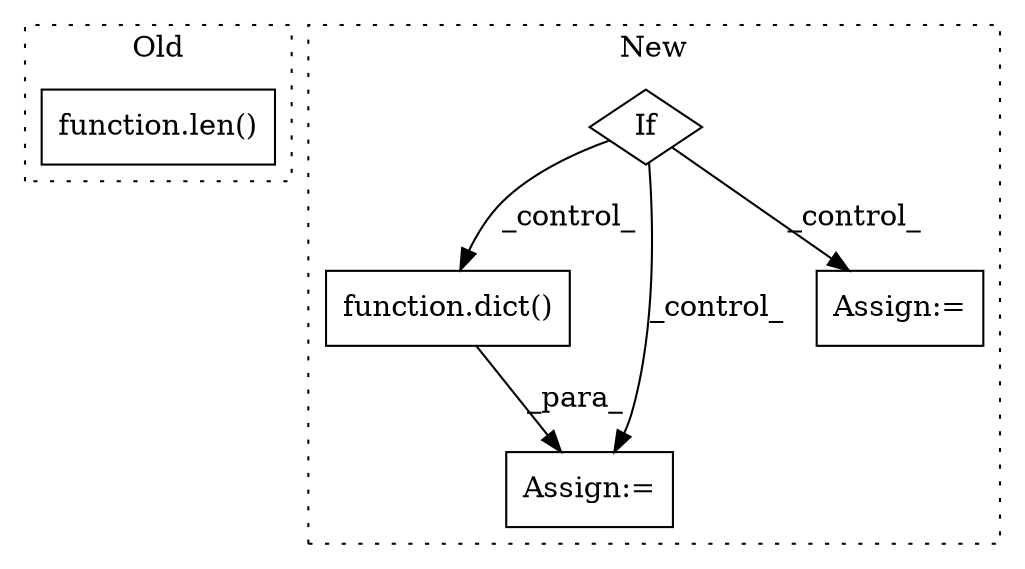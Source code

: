 digraph G {
subgraph cluster0 {
1 [label="function.len()" a="75" s="1711,1730" l="4,1" shape="box"];
label = "Old";
style="dotted";
}
subgraph cluster1 {
2 [label="function.dict()" a="75" s="2631" l="11" shape="box"];
3 [label="Assign:=" a="68" s="2628" l="3" shape="box"];
4 [label="If" a="96" s="2596" l="3" shape="diamond"];
5 [label="Assign:=" a="68" s="2664" l="3" shape="box"];
label = "New";
style="dotted";
}
2 -> 3 [label="_para_"];
4 -> 5 [label="_control_"];
4 -> 3 [label="_control_"];
4 -> 2 [label="_control_"];
}